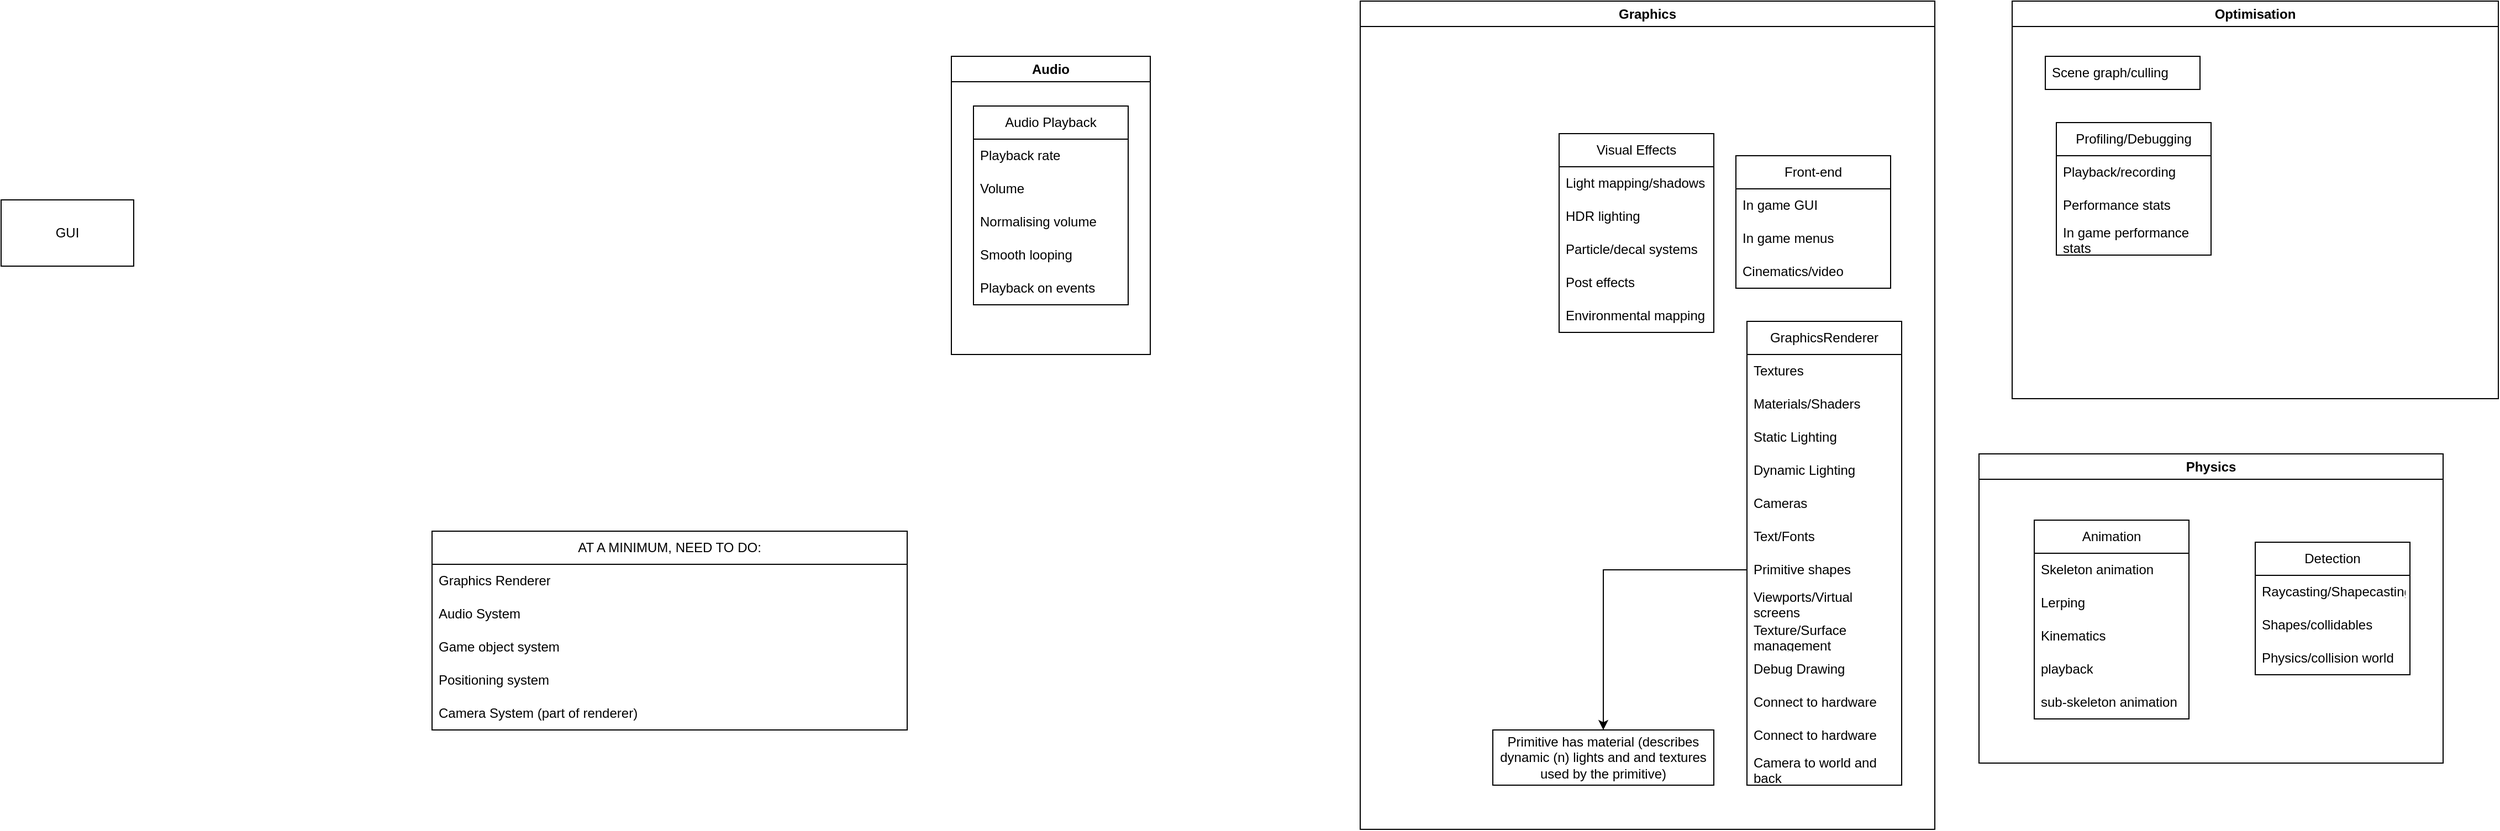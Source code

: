 <mxfile version="22.1.18" type="device">
  <diagram name="Page-1" id="dj7IsfFV3n2ScgPopdDK">
    <mxGraphModel dx="4121" dy="1407" grid="1" gridSize="10" guides="1" tooltips="1" connect="1" arrows="1" fold="1" page="1" pageScale="1" pageWidth="850" pageHeight="1100" math="0" shadow="0">
      <root>
        <mxCell id="0" />
        <mxCell id="1" parent="0" />
        <mxCell id="uAU6rZixQH7WhmtSIfLZ-1" value="GraphicsRenderer" style="swimlane;fontStyle=0;childLayout=stackLayout;horizontal=1;startSize=30;horizontalStack=0;resizeParent=1;resizeParentMax=0;resizeLast=0;collapsible=1;marginBottom=0;whiteSpace=wrap;html=1;" vertex="1" parent="1">
          <mxGeometry x="390" y="480" width="140" height="420" as="geometry" />
        </mxCell>
        <mxCell id="uAU6rZixQH7WhmtSIfLZ-3" value="Textures" style="text;strokeColor=none;fillColor=none;align=left;verticalAlign=middle;spacingLeft=4;spacingRight=4;overflow=hidden;points=[[0,0.5],[1,0.5]];portConstraint=eastwest;rotatable=0;whiteSpace=wrap;html=1;" vertex="1" parent="uAU6rZixQH7WhmtSIfLZ-1">
          <mxGeometry y="30" width="140" height="30" as="geometry" />
        </mxCell>
        <mxCell id="uAU6rZixQH7WhmtSIfLZ-5" value="Materials/Shaders" style="text;strokeColor=none;fillColor=none;align=left;verticalAlign=middle;spacingLeft=4;spacingRight=4;overflow=hidden;points=[[0,0.5],[1,0.5]];portConstraint=eastwest;rotatable=0;whiteSpace=wrap;html=1;" vertex="1" parent="uAU6rZixQH7WhmtSIfLZ-1">
          <mxGeometry y="60" width="140" height="30" as="geometry" />
        </mxCell>
        <mxCell id="uAU6rZixQH7WhmtSIfLZ-6" value="Static Lighting" style="text;strokeColor=none;fillColor=none;align=left;verticalAlign=middle;spacingLeft=4;spacingRight=4;overflow=hidden;points=[[0,0.5],[1,0.5]];portConstraint=eastwest;rotatable=0;whiteSpace=wrap;html=1;" vertex="1" parent="uAU6rZixQH7WhmtSIfLZ-1">
          <mxGeometry y="90" width="140" height="30" as="geometry" />
        </mxCell>
        <mxCell id="uAU6rZixQH7WhmtSIfLZ-7" value="Dynamic Lighting" style="text;strokeColor=none;fillColor=none;align=left;verticalAlign=middle;spacingLeft=4;spacingRight=4;overflow=hidden;points=[[0,0.5],[1,0.5]];portConstraint=eastwest;rotatable=0;whiteSpace=wrap;html=1;" vertex="1" parent="uAU6rZixQH7WhmtSIfLZ-1">
          <mxGeometry y="120" width="140" height="30" as="geometry" />
        </mxCell>
        <mxCell id="uAU6rZixQH7WhmtSIfLZ-8" value="Cameras" style="text;strokeColor=none;fillColor=none;align=left;verticalAlign=middle;spacingLeft=4;spacingRight=4;overflow=hidden;points=[[0,0.5],[1,0.5]];portConstraint=eastwest;rotatable=0;whiteSpace=wrap;html=1;" vertex="1" parent="uAU6rZixQH7WhmtSIfLZ-1">
          <mxGeometry y="150" width="140" height="30" as="geometry" />
        </mxCell>
        <mxCell id="uAU6rZixQH7WhmtSIfLZ-9" value="Text/Fonts" style="text;strokeColor=none;fillColor=none;align=left;verticalAlign=middle;spacingLeft=4;spacingRight=4;overflow=hidden;points=[[0,0.5],[1,0.5]];portConstraint=eastwest;rotatable=0;whiteSpace=wrap;html=1;" vertex="1" parent="uAU6rZixQH7WhmtSIfLZ-1">
          <mxGeometry y="180" width="140" height="30" as="geometry" />
        </mxCell>
        <mxCell id="uAU6rZixQH7WhmtSIfLZ-10" value="Primitive shapes" style="text;strokeColor=none;fillColor=none;align=left;verticalAlign=middle;spacingLeft=4;spacingRight=4;overflow=hidden;points=[[0,0.5],[1,0.5]];portConstraint=eastwest;rotatable=0;whiteSpace=wrap;html=1;" vertex="1" parent="uAU6rZixQH7WhmtSIfLZ-1">
          <mxGeometry y="210" width="140" height="30" as="geometry" />
        </mxCell>
        <mxCell id="uAU6rZixQH7WhmtSIfLZ-11" value="Viewports/Virtual screens" style="text;strokeColor=none;fillColor=none;align=left;verticalAlign=middle;spacingLeft=4;spacingRight=4;overflow=hidden;points=[[0,0.5],[1,0.5]];portConstraint=eastwest;rotatable=0;whiteSpace=wrap;html=1;" vertex="1" parent="uAU6rZixQH7WhmtSIfLZ-1">
          <mxGeometry y="240" width="140" height="30" as="geometry" />
        </mxCell>
        <mxCell id="uAU6rZixQH7WhmtSIfLZ-12" value="Texture/Surface management" style="text;strokeColor=none;fillColor=none;align=left;verticalAlign=middle;spacingLeft=4;spacingRight=4;overflow=hidden;points=[[0,0.5],[1,0.5]];portConstraint=eastwest;rotatable=0;whiteSpace=wrap;html=1;" vertex="1" parent="uAU6rZixQH7WhmtSIfLZ-1">
          <mxGeometry y="270" width="140" height="30" as="geometry" />
        </mxCell>
        <mxCell id="uAU6rZixQH7WhmtSIfLZ-13" value="Debug Drawing" style="text;strokeColor=none;fillColor=none;align=left;verticalAlign=middle;spacingLeft=4;spacingRight=4;overflow=hidden;points=[[0,0.5],[1,0.5]];portConstraint=eastwest;rotatable=0;whiteSpace=wrap;html=1;" vertex="1" parent="uAU6rZixQH7WhmtSIfLZ-1">
          <mxGeometry y="300" width="140" height="30" as="geometry" />
        </mxCell>
        <mxCell id="uAU6rZixQH7WhmtSIfLZ-14" value="Connect to hardware" style="text;strokeColor=none;fillColor=none;align=left;verticalAlign=middle;spacingLeft=4;spacingRight=4;overflow=hidden;points=[[0,0.5],[1,0.5]];portConstraint=eastwest;rotatable=0;whiteSpace=wrap;html=1;" vertex="1" parent="uAU6rZixQH7WhmtSIfLZ-1">
          <mxGeometry y="330" width="140" height="30" as="geometry" />
        </mxCell>
        <mxCell id="uAU6rZixQH7WhmtSIfLZ-16" value="Connect to hardware" style="text;strokeColor=none;fillColor=none;align=left;verticalAlign=middle;spacingLeft=4;spacingRight=4;overflow=hidden;points=[[0,0.5],[1,0.5]];portConstraint=eastwest;rotatable=0;whiteSpace=wrap;html=1;" vertex="1" parent="uAU6rZixQH7WhmtSIfLZ-1">
          <mxGeometry y="360" width="140" height="30" as="geometry" />
        </mxCell>
        <mxCell id="uAU6rZixQH7WhmtSIfLZ-17" value="Camera to world and back" style="text;strokeColor=none;fillColor=none;align=left;verticalAlign=middle;spacingLeft=4;spacingRight=4;overflow=hidden;points=[[0,0.5],[1,0.5]];portConstraint=eastwest;rotatable=0;whiteSpace=wrap;html=1;" vertex="1" parent="uAU6rZixQH7WhmtSIfLZ-1">
          <mxGeometry y="390" width="140" height="30" as="geometry" />
        </mxCell>
        <mxCell id="uAU6rZixQH7WhmtSIfLZ-18" style="edgeStyle=orthogonalEdgeStyle;rounded=0;orthogonalLoop=1;jettySize=auto;html=1;exitX=0;exitY=0.5;exitDx=0;exitDy=0;" edge="1" parent="1" source="uAU6rZixQH7WhmtSIfLZ-10" target="uAU6rZixQH7WhmtSIfLZ-19">
          <mxGeometry relative="1" as="geometry">
            <mxPoint x="240" y="670" as="targetPoint" />
          </mxGeometry>
        </mxCell>
        <mxCell id="uAU6rZixQH7WhmtSIfLZ-20" value="Graphics" style="swimlane;whiteSpace=wrap;html=1;" vertex="1" parent="1">
          <mxGeometry x="40" y="190" width="520" height="750" as="geometry" />
        </mxCell>
        <mxCell id="uAU6rZixQH7WhmtSIfLZ-19" value="Primitive has material (describes dynamic (n) lights and and textures used by the primitive)" style="rounded=0;whiteSpace=wrap;html=1;" vertex="1" parent="uAU6rZixQH7WhmtSIfLZ-20">
          <mxGeometry x="120" y="660" width="200" height="50" as="geometry" />
        </mxCell>
        <mxCell id="uAU6rZixQH7WhmtSIfLZ-21" value="Visual Effects" style="swimlane;fontStyle=0;childLayout=stackLayout;horizontal=1;startSize=30;horizontalStack=0;resizeParent=1;resizeParentMax=0;resizeLast=0;collapsible=1;marginBottom=0;whiteSpace=wrap;html=1;" vertex="1" parent="uAU6rZixQH7WhmtSIfLZ-20">
          <mxGeometry x="180" y="120" width="140" height="180" as="geometry" />
        </mxCell>
        <mxCell id="uAU6rZixQH7WhmtSIfLZ-22" value="Light mapping/shadows" style="text;strokeColor=none;fillColor=none;align=left;verticalAlign=middle;spacingLeft=4;spacingRight=4;overflow=hidden;points=[[0,0.5],[1,0.5]];portConstraint=eastwest;rotatable=0;whiteSpace=wrap;html=1;" vertex="1" parent="uAU6rZixQH7WhmtSIfLZ-21">
          <mxGeometry y="30" width="140" height="30" as="geometry" />
        </mxCell>
        <mxCell id="uAU6rZixQH7WhmtSIfLZ-26" value="HDR lighting" style="text;strokeColor=none;fillColor=none;align=left;verticalAlign=middle;spacingLeft=4;spacingRight=4;overflow=hidden;points=[[0,0.5],[1,0.5]];portConstraint=eastwest;rotatable=0;whiteSpace=wrap;html=1;" vertex="1" parent="uAU6rZixQH7WhmtSIfLZ-21">
          <mxGeometry y="60" width="140" height="30" as="geometry" />
        </mxCell>
        <mxCell id="uAU6rZixQH7WhmtSIfLZ-27" value="Particle/decal systems" style="text;strokeColor=none;fillColor=none;align=left;verticalAlign=middle;spacingLeft=4;spacingRight=4;overflow=hidden;points=[[0,0.5],[1,0.5]];portConstraint=eastwest;rotatable=0;whiteSpace=wrap;html=1;" vertex="1" parent="uAU6rZixQH7WhmtSIfLZ-21">
          <mxGeometry y="90" width="140" height="30" as="geometry" />
        </mxCell>
        <mxCell id="uAU6rZixQH7WhmtSIfLZ-28" value="Post effects" style="text;strokeColor=none;fillColor=none;align=left;verticalAlign=middle;spacingLeft=4;spacingRight=4;overflow=hidden;points=[[0,0.5],[1,0.5]];portConstraint=eastwest;rotatable=0;whiteSpace=wrap;html=1;" vertex="1" parent="uAU6rZixQH7WhmtSIfLZ-21">
          <mxGeometry y="120" width="140" height="30" as="geometry" />
        </mxCell>
        <mxCell id="uAU6rZixQH7WhmtSIfLZ-29" value="Environmental mapping" style="text;strokeColor=none;fillColor=none;align=left;verticalAlign=middle;spacingLeft=4;spacingRight=4;overflow=hidden;points=[[0,0.5],[1,0.5]];portConstraint=eastwest;rotatable=0;whiteSpace=wrap;html=1;" vertex="1" parent="uAU6rZixQH7WhmtSIfLZ-21">
          <mxGeometry y="150" width="140" height="30" as="geometry" />
        </mxCell>
        <mxCell id="uAU6rZixQH7WhmtSIfLZ-31" value="Front-end" style="swimlane;fontStyle=0;childLayout=stackLayout;horizontal=1;startSize=30;horizontalStack=0;resizeParent=1;resizeParentMax=0;resizeLast=0;collapsible=1;marginBottom=0;whiteSpace=wrap;html=1;" vertex="1" parent="uAU6rZixQH7WhmtSIfLZ-20">
          <mxGeometry x="340" y="140" width="140" height="120" as="geometry" />
        </mxCell>
        <mxCell id="uAU6rZixQH7WhmtSIfLZ-32" value="In game GUI" style="text;strokeColor=none;fillColor=none;align=left;verticalAlign=middle;spacingLeft=4;spacingRight=4;overflow=hidden;points=[[0,0.5],[1,0.5]];portConstraint=eastwest;rotatable=0;whiteSpace=wrap;html=1;" vertex="1" parent="uAU6rZixQH7WhmtSIfLZ-31">
          <mxGeometry y="30" width="140" height="30" as="geometry" />
        </mxCell>
        <mxCell id="uAU6rZixQH7WhmtSIfLZ-33" value="In game menus" style="text;strokeColor=none;fillColor=none;align=left;verticalAlign=middle;spacingLeft=4;spacingRight=4;overflow=hidden;points=[[0,0.5],[1,0.5]];portConstraint=eastwest;rotatable=0;whiteSpace=wrap;html=1;" vertex="1" parent="uAU6rZixQH7WhmtSIfLZ-31">
          <mxGeometry y="60" width="140" height="30" as="geometry" />
        </mxCell>
        <mxCell id="uAU6rZixQH7WhmtSIfLZ-34" value="Cinematics/video" style="text;strokeColor=none;fillColor=none;align=left;verticalAlign=middle;spacingLeft=4;spacingRight=4;overflow=hidden;points=[[0,0.5],[1,0.5]];portConstraint=eastwest;rotatable=0;whiteSpace=wrap;html=1;" vertex="1" parent="uAU6rZixQH7WhmtSIfLZ-31">
          <mxGeometry y="90" width="140" height="30" as="geometry" />
        </mxCell>
        <mxCell id="uAU6rZixQH7WhmtSIfLZ-30" value="GUI" style="rounded=0;whiteSpace=wrap;html=1;" vertex="1" parent="1">
          <mxGeometry x="-1190" y="370" width="120" height="60" as="geometry" />
        </mxCell>
        <mxCell id="uAU6rZixQH7WhmtSIfLZ-36" value="Optimisation" style="swimlane;whiteSpace=wrap;html=1;" vertex="1" parent="1">
          <mxGeometry x="630" y="190" width="440" height="360" as="geometry" />
        </mxCell>
        <mxCell id="uAU6rZixQH7WhmtSIfLZ-15" value="Scene graph/culling" style="text;strokeColor=default;fillColor=none;align=left;verticalAlign=middle;spacingLeft=4;spacingRight=4;overflow=hidden;points=[[0,0.5],[1,0.5]];portConstraint=eastwest;rotatable=0;whiteSpace=wrap;html=1;" vertex="1" parent="uAU6rZixQH7WhmtSIfLZ-36">
          <mxGeometry x="30" y="50" width="140" height="30" as="geometry" />
        </mxCell>
        <mxCell id="uAU6rZixQH7WhmtSIfLZ-38" value="Profiling/Debugging" style="swimlane;fontStyle=0;childLayout=stackLayout;horizontal=1;startSize=30;horizontalStack=0;resizeParent=1;resizeParentMax=0;resizeLast=0;collapsible=1;marginBottom=0;whiteSpace=wrap;html=1;" vertex="1" parent="uAU6rZixQH7WhmtSIfLZ-36">
          <mxGeometry x="40" y="110" width="140" height="120" as="geometry" />
        </mxCell>
        <mxCell id="uAU6rZixQH7WhmtSIfLZ-39" value="Playback/recording" style="text;strokeColor=none;fillColor=none;align=left;verticalAlign=middle;spacingLeft=4;spacingRight=4;overflow=hidden;points=[[0,0.5],[1,0.5]];portConstraint=eastwest;rotatable=0;whiteSpace=wrap;html=1;" vertex="1" parent="uAU6rZixQH7WhmtSIfLZ-38">
          <mxGeometry y="30" width="140" height="30" as="geometry" />
        </mxCell>
        <mxCell id="uAU6rZixQH7WhmtSIfLZ-40" value="Performance stats" style="text;strokeColor=none;fillColor=none;align=left;verticalAlign=middle;spacingLeft=4;spacingRight=4;overflow=hidden;points=[[0,0.5],[1,0.5]];portConstraint=eastwest;rotatable=0;whiteSpace=wrap;html=1;" vertex="1" parent="uAU6rZixQH7WhmtSIfLZ-38">
          <mxGeometry y="60" width="140" height="30" as="geometry" />
        </mxCell>
        <mxCell id="uAU6rZixQH7WhmtSIfLZ-41" value="In game performance stats" style="text;strokeColor=none;fillColor=none;align=left;verticalAlign=middle;spacingLeft=4;spacingRight=4;overflow=hidden;points=[[0,0.5],[1,0.5]];portConstraint=eastwest;rotatable=0;whiteSpace=wrap;html=1;" vertex="1" parent="uAU6rZixQH7WhmtSIfLZ-38">
          <mxGeometry y="90" width="140" height="30" as="geometry" />
        </mxCell>
        <mxCell id="uAU6rZixQH7WhmtSIfLZ-42" value="Physics" style="swimlane;whiteSpace=wrap;html=1;" vertex="1" parent="1">
          <mxGeometry x="600" y="600" width="420" height="280" as="geometry" />
        </mxCell>
        <mxCell id="uAU6rZixQH7WhmtSIfLZ-44" value="Detection" style="swimlane;fontStyle=0;childLayout=stackLayout;horizontal=1;startSize=30;horizontalStack=0;resizeParent=1;resizeParentMax=0;resizeLast=0;collapsible=1;marginBottom=0;whiteSpace=wrap;html=1;" vertex="1" parent="uAU6rZixQH7WhmtSIfLZ-42">
          <mxGeometry x="250" y="80" width="140" height="120" as="geometry" />
        </mxCell>
        <mxCell id="uAU6rZixQH7WhmtSIfLZ-45" value="Raycasting/Shapecasting" style="text;strokeColor=none;fillColor=none;align=left;verticalAlign=middle;spacingLeft=4;spacingRight=4;overflow=hidden;points=[[0,0.5],[1,0.5]];portConstraint=eastwest;rotatable=0;whiteSpace=wrap;html=1;" vertex="1" parent="uAU6rZixQH7WhmtSIfLZ-44">
          <mxGeometry y="30" width="140" height="30" as="geometry" />
        </mxCell>
        <mxCell id="uAU6rZixQH7WhmtSIfLZ-46" value="Shapes/collidables" style="text;strokeColor=none;fillColor=none;align=left;verticalAlign=middle;spacingLeft=4;spacingRight=4;overflow=hidden;points=[[0,0.5],[1,0.5]];portConstraint=eastwest;rotatable=0;whiteSpace=wrap;html=1;" vertex="1" parent="uAU6rZixQH7WhmtSIfLZ-44">
          <mxGeometry y="60" width="140" height="30" as="geometry" />
        </mxCell>
        <mxCell id="uAU6rZixQH7WhmtSIfLZ-47" value="Physics/collision world" style="text;strokeColor=none;fillColor=none;align=left;verticalAlign=middle;spacingLeft=4;spacingRight=4;overflow=hidden;points=[[0,0.5],[1,0.5]];portConstraint=eastwest;rotatable=0;whiteSpace=wrap;html=1;" vertex="1" parent="uAU6rZixQH7WhmtSIfLZ-44">
          <mxGeometry y="90" width="140" height="30" as="geometry" />
        </mxCell>
        <mxCell id="uAU6rZixQH7WhmtSIfLZ-48" value="Animation" style="swimlane;fontStyle=0;childLayout=stackLayout;horizontal=1;startSize=30;horizontalStack=0;resizeParent=1;resizeParentMax=0;resizeLast=0;collapsible=1;marginBottom=0;whiteSpace=wrap;html=1;" vertex="1" parent="uAU6rZixQH7WhmtSIfLZ-42">
          <mxGeometry x="50" y="60" width="140" height="180" as="geometry" />
        </mxCell>
        <mxCell id="uAU6rZixQH7WhmtSIfLZ-49" value="Skeleton animation" style="text;strokeColor=none;fillColor=none;align=left;verticalAlign=middle;spacingLeft=4;spacingRight=4;overflow=hidden;points=[[0,0.5],[1,0.5]];portConstraint=eastwest;rotatable=0;whiteSpace=wrap;html=1;" vertex="1" parent="uAU6rZixQH7WhmtSIfLZ-48">
          <mxGeometry y="30" width="140" height="30" as="geometry" />
        </mxCell>
        <mxCell id="uAU6rZixQH7WhmtSIfLZ-52" value="Lerping" style="text;strokeColor=none;fillColor=none;align=left;verticalAlign=middle;spacingLeft=4;spacingRight=4;overflow=hidden;points=[[0,0.5],[1,0.5]];portConstraint=eastwest;rotatable=0;whiteSpace=wrap;html=1;" vertex="1" parent="uAU6rZixQH7WhmtSIfLZ-48">
          <mxGeometry y="60" width="140" height="30" as="geometry" />
        </mxCell>
        <mxCell id="uAU6rZixQH7WhmtSIfLZ-53" value="Kinematics" style="text;strokeColor=none;fillColor=none;align=left;verticalAlign=middle;spacingLeft=4;spacingRight=4;overflow=hidden;points=[[0,0.5],[1,0.5]];portConstraint=eastwest;rotatable=0;whiteSpace=wrap;html=1;" vertex="1" parent="uAU6rZixQH7WhmtSIfLZ-48">
          <mxGeometry y="90" width="140" height="30" as="geometry" />
        </mxCell>
        <mxCell id="uAU6rZixQH7WhmtSIfLZ-54" value="playback" style="text;strokeColor=none;fillColor=none;align=left;verticalAlign=middle;spacingLeft=4;spacingRight=4;overflow=hidden;points=[[0,0.5],[1,0.5]];portConstraint=eastwest;rotatable=0;whiteSpace=wrap;html=1;" vertex="1" parent="uAU6rZixQH7WhmtSIfLZ-48">
          <mxGeometry y="120" width="140" height="30" as="geometry" />
        </mxCell>
        <mxCell id="uAU6rZixQH7WhmtSIfLZ-55" value="sub-skeleton animation" style="text;strokeColor=none;fillColor=none;align=left;verticalAlign=middle;spacingLeft=4;spacingRight=4;overflow=hidden;points=[[0,0.5],[1,0.5]];portConstraint=eastwest;rotatable=0;whiteSpace=wrap;html=1;" vertex="1" parent="uAU6rZixQH7WhmtSIfLZ-48">
          <mxGeometry y="150" width="140" height="30" as="geometry" />
        </mxCell>
        <mxCell id="uAU6rZixQH7WhmtSIfLZ-56" value="Audio" style="swimlane;whiteSpace=wrap;html=1;" vertex="1" parent="1">
          <mxGeometry x="-330" y="240" width="180" height="270" as="geometry" />
        </mxCell>
        <mxCell id="uAU6rZixQH7WhmtSIfLZ-57" value="Audio Playback" style="swimlane;fontStyle=0;childLayout=stackLayout;horizontal=1;startSize=30;horizontalStack=0;resizeParent=1;resizeParentMax=0;resizeLast=0;collapsible=1;marginBottom=0;whiteSpace=wrap;html=1;" vertex="1" parent="uAU6rZixQH7WhmtSIfLZ-56">
          <mxGeometry x="20" y="45" width="140" height="180" as="geometry" />
        </mxCell>
        <mxCell id="uAU6rZixQH7WhmtSIfLZ-58" value="Playback rate" style="text;strokeColor=none;fillColor=none;align=left;verticalAlign=middle;spacingLeft=4;spacingRight=4;overflow=hidden;points=[[0,0.5],[1,0.5]];portConstraint=eastwest;rotatable=0;whiteSpace=wrap;html=1;" vertex="1" parent="uAU6rZixQH7WhmtSIfLZ-57">
          <mxGeometry y="30" width="140" height="30" as="geometry" />
        </mxCell>
        <mxCell id="uAU6rZixQH7WhmtSIfLZ-59" value="Volume" style="text;strokeColor=none;fillColor=none;align=left;verticalAlign=middle;spacingLeft=4;spacingRight=4;overflow=hidden;points=[[0,0.5],[1,0.5]];portConstraint=eastwest;rotatable=0;whiteSpace=wrap;html=1;" vertex="1" parent="uAU6rZixQH7WhmtSIfLZ-57">
          <mxGeometry y="60" width="140" height="30" as="geometry" />
        </mxCell>
        <mxCell id="uAU6rZixQH7WhmtSIfLZ-60" value="Normalising volume" style="text;strokeColor=none;fillColor=none;align=left;verticalAlign=middle;spacingLeft=4;spacingRight=4;overflow=hidden;points=[[0,0.5],[1,0.5]];portConstraint=eastwest;rotatable=0;whiteSpace=wrap;html=1;" vertex="1" parent="uAU6rZixQH7WhmtSIfLZ-57">
          <mxGeometry y="90" width="140" height="30" as="geometry" />
        </mxCell>
        <mxCell id="uAU6rZixQH7WhmtSIfLZ-61" value="Smooth looping" style="text;strokeColor=none;fillColor=none;align=left;verticalAlign=middle;spacingLeft=4;spacingRight=4;overflow=hidden;points=[[0,0.5],[1,0.5]];portConstraint=eastwest;rotatable=0;whiteSpace=wrap;html=1;" vertex="1" parent="uAU6rZixQH7WhmtSIfLZ-57">
          <mxGeometry y="120" width="140" height="30" as="geometry" />
        </mxCell>
        <mxCell id="uAU6rZixQH7WhmtSIfLZ-62" value="Playback on events" style="text;strokeColor=none;fillColor=none;align=left;verticalAlign=middle;spacingLeft=4;spacingRight=4;overflow=hidden;points=[[0,0.5],[1,0.5]];portConstraint=eastwest;rotatable=0;whiteSpace=wrap;html=1;" vertex="1" parent="uAU6rZixQH7WhmtSIfLZ-57">
          <mxGeometry y="150" width="140" height="30" as="geometry" />
        </mxCell>
        <mxCell id="uAU6rZixQH7WhmtSIfLZ-63" value="AT A MINIMUM, NEED TO DO:" style="swimlane;fontStyle=0;childLayout=stackLayout;horizontal=1;startSize=30;horizontalStack=0;resizeParent=1;resizeParentMax=0;resizeLast=0;collapsible=1;marginBottom=0;whiteSpace=wrap;html=1;" vertex="1" parent="1">
          <mxGeometry x="-800" y="670" width="430" height="180" as="geometry" />
        </mxCell>
        <mxCell id="uAU6rZixQH7WhmtSIfLZ-64" value="Graphics Renderer" style="text;strokeColor=none;fillColor=none;align=left;verticalAlign=middle;spacingLeft=4;spacingRight=4;overflow=hidden;points=[[0,0.5],[1,0.5]];portConstraint=eastwest;rotatable=0;whiteSpace=wrap;html=1;" vertex="1" parent="uAU6rZixQH7WhmtSIfLZ-63">
          <mxGeometry y="30" width="430" height="30" as="geometry" />
        </mxCell>
        <mxCell id="uAU6rZixQH7WhmtSIfLZ-65" value="Audio System" style="text;strokeColor=none;fillColor=none;align=left;verticalAlign=middle;spacingLeft=4;spacingRight=4;overflow=hidden;points=[[0,0.5],[1,0.5]];portConstraint=eastwest;rotatable=0;whiteSpace=wrap;html=1;" vertex="1" parent="uAU6rZixQH7WhmtSIfLZ-63">
          <mxGeometry y="60" width="430" height="30" as="geometry" />
        </mxCell>
        <mxCell id="uAU6rZixQH7WhmtSIfLZ-66" value="Game object system" style="text;strokeColor=none;fillColor=none;align=left;verticalAlign=middle;spacingLeft=4;spacingRight=4;overflow=hidden;points=[[0,0.5],[1,0.5]];portConstraint=eastwest;rotatable=0;whiteSpace=wrap;html=1;" vertex="1" parent="uAU6rZixQH7WhmtSIfLZ-63">
          <mxGeometry y="90" width="430" height="30" as="geometry" />
        </mxCell>
        <mxCell id="uAU6rZixQH7WhmtSIfLZ-67" value="Positioning system" style="text;strokeColor=none;fillColor=none;align=left;verticalAlign=middle;spacingLeft=4;spacingRight=4;overflow=hidden;points=[[0,0.5],[1,0.5]];portConstraint=eastwest;rotatable=0;whiteSpace=wrap;html=1;" vertex="1" parent="uAU6rZixQH7WhmtSIfLZ-63">
          <mxGeometry y="120" width="430" height="30" as="geometry" />
        </mxCell>
        <mxCell id="uAU6rZixQH7WhmtSIfLZ-68" value="Camera System (part of renderer)" style="text;strokeColor=none;fillColor=none;align=left;verticalAlign=middle;spacingLeft=4;spacingRight=4;overflow=hidden;points=[[0,0.5],[1,0.5]];portConstraint=eastwest;rotatable=0;whiteSpace=wrap;html=1;" vertex="1" parent="uAU6rZixQH7WhmtSIfLZ-63">
          <mxGeometry y="150" width="430" height="30" as="geometry" />
        </mxCell>
      </root>
    </mxGraphModel>
  </diagram>
</mxfile>
